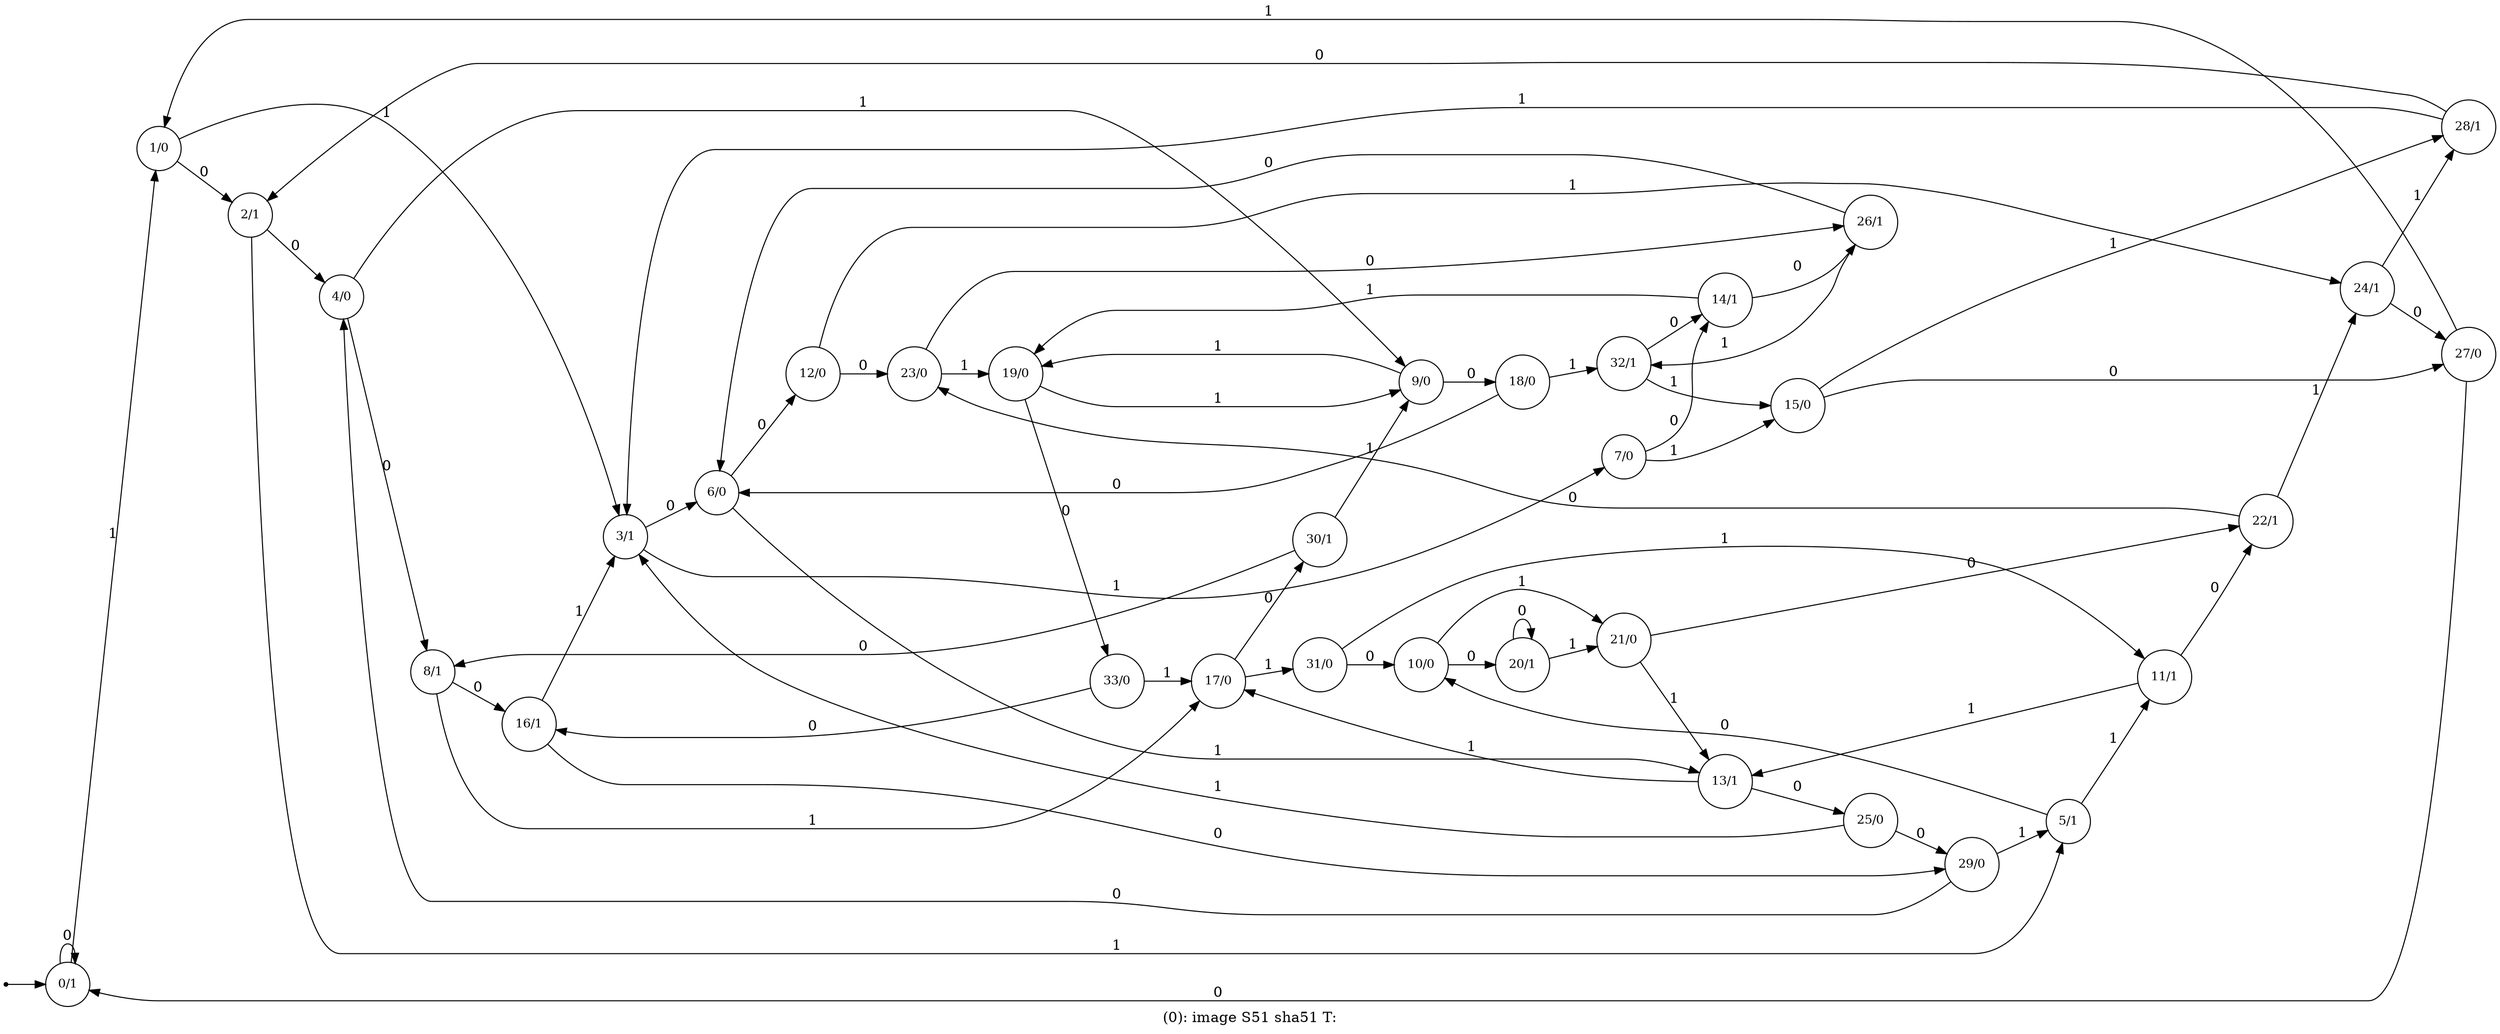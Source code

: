 digraph G {
label = "(0): image S51 sha51 T:";
rankdir = LR;
node [shape = circle, label="0/1", fontsize=12]0;
node [shape = circle, label="1/0", fontsize=12]1;
node [shape = circle, label="2/1", fontsize=12]2;
node [shape = circle, label="3/1", fontsize=12]3;
node [shape = circle, label="4/0", fontsize=12]4;
node [shape = circle, label="5/1", fontsize=12]5;
node [shape = circle, label="6/0", fontsize=12]6;
node [shape = circle, label="7/0", fontsize=12]7;
node [shape = circle, label="8/1", fontsize=12]8;
node [shape = circle, label="9/0", fontsize=12]9;
node [shape = circle, label="10/0", fontsize=12]10;
node [shape = circle, label="11/1", fontsize=12]11;
node [shape = circle, label="12/0", fontsize=12]12;
node [shape = circle, label="13/1", fontsize=12]13;
node [shape = circle, label="14/1", fontsize=12]14;
node [shape = circle, label="15/0", fontsize=12]15;
node [shape = circle, label="16/1", fontsize=12]16;
node [shape = circle, label="17/0", fontsize=12]17;
node [shape = circle, label="18/0", fontsize=12]18;
node [shape = circle, label="19/0", fontsize=12]19;
node [shape = circle, label="20/1", fontsize=12]20;
node [shape = circle, label="21/0", fontsize=12]21;
node [shape = circle, label="22/1", fontsize=12]22;
node [shape = circle, label="23/0", fontsize=12]23;
node [shape = circle, label="24/1", fontsize=12]24;
node [shape = circle, label="25/0", fontsize=12]25;
node [shape = circle, label="26/1", fontsize=12]26;
node [shape = circle, label="27/0", fontsize=12]27;
node [shape = circle, label="28/1", fontsize=12]28;
node [shape = circle, label="29/0", fontsize=12]29;
node [shape = circle, label="30/1", fontsize=12]30;
node [shape = circle, label="31/0", fontsize=12]31;
node [shape = circle, label="32/1", fontsize=12]32;
node [shape = circle, label="33/0", fontsize=12]33;
node [shape = point ]; qi
qi -> 0;
0 -> 0[ label = "0"];
0 -> 1[ label = "1"];
1 -> 2[ label = "0"];
1 -> 3[ label = "1"];
2 -> 4[ label = "0"];
2 -> 5[ label = "1"];
3 -> 6[ label = "0"];
3 -> 7[ label = "1"];
4 -> 8[ label = "0"];
4 -> 9[ label = "1"];
5 -> 10[ label = "0"];
5 -> 11[ label = "1"];
6 -> 12[ label = "0"];
6 -> 13[ label = "1"];
7 -> 14[ label = "0"];
7 -> 15[ label = "1"];
8 -> 16[ label = "0"];
8 -> 17[ label = "1"];
9 -> 18[ label = "0"];
9 -> 19[ label = "1"];
10 -> 20[ label = "0"];
10 -> 21[ label = "1"];
11 -> 13[ label = "1"];
11 -> 22[ label = "0"];
12 -> 23[ label = "0"];
12 -> 24[ label = "1"];
13 -> 17[ label = "1"];
13 -> 25[ label = "0"];
14 -> 19[ label = "1"];
14 -> 26[ label = "0"];
15 -> 27[ label = "0"];
15 -> 28[ label = "1"];
16 -> 3[ label = "1"];
16 -> 29[ label = "0"];
17 -> 30[ label = "0"];
17 -> 31[ label = "1"];
18 -> 6[ label = "0"];
18 -> 32[ label = "1"];
19 -> 9[ label = "1"];
19 -> 33[ label = "0"];
20 -> 20[ label = "0"];
20 -> 21[ label = "1"];
21 -> 13[ label = "1"];
21 -> 22[ label = "0"];
22 -> 23[ label = "0"];
22 -> 24[ label = "1"];
23 -> 19[ label = "1"];
23 -> 26[ label = "0"];
24 -> 27[ label = "0"];
24 -> 28[ label = "1"];
25 -> 3[ label = "1"];
25 -> 29[ label = "0"];
26 -> 6[ label = "0"];
26 -> 32[ label = "1"];
27 -> 0[ label = "0"];
27 -> 1[ label = "1"];
28 -> 2[ label = "0"];
28 -> 3[ label = "1"];
29 -> 4[ label = "0"];
29 -> 5[ label = "1"];
30 -> 8[ label = "0"];
30 -> 9[ label = "1"];
31 -> 10[ label = "0"];
31 -> 11[ label = "1"];
32 -> 14[ label = "0"];
32 -> 15[ label = "1"];
33 -> 16[ label = "0"];
33 -> 17[ label = "1"];
}
